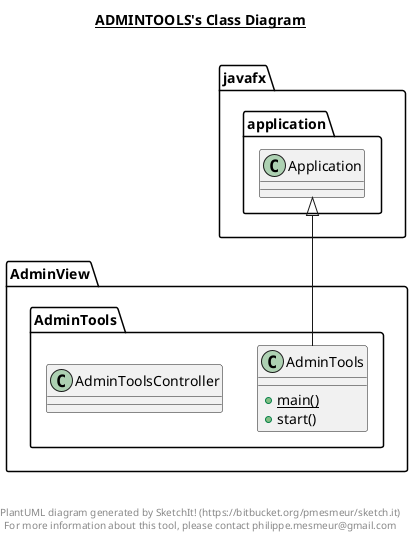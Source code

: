 @startuml

title __ADMINTOOLS's Class Diagram__\n

  namespace AdminView {
    namespace AdminTools {
      class AdminView.AdminTools.AdminTools {
          {static} + main()
          + start()
      }
    }
  }
  

  namespace AdminView {
    namespace AdminTools {
      class AdminView.AdminTools.AdminToolsController {
      }
    }
  }
  

  AdminView.AdminTools.AdminTools -up-|> javafx.application.Application


right footer


PlantUML diagram generated by SketchIt! (https://bitbucket.org/pmesmeur/sketch.it)
For more information about this tool, please contact philippe.mesmeur@gmail.com
endfooter

@enduml
